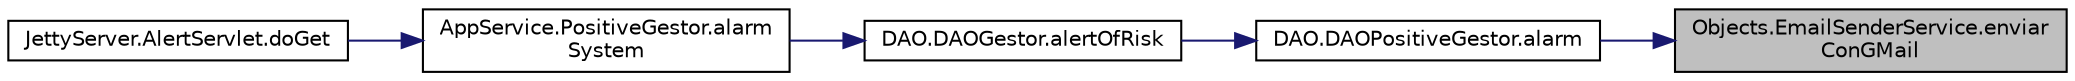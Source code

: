 digraph "Objects.EmailSenderService.enviarConGMail"
{
 // LATEX_PDF_SIZE
  edge [fontname="Helvetica",fontsize="10",labelfontname="Helvetica",labelfontsize="10"];
  node [fontname="Helvetica",fontsize="10",shape=record];
  rankdir="RL";
  Node1 [label="Objects.EmailSenderService.enviar\lConGMail",height=0.2,width=0.4,color="black", fillcolor="grey75", style="filled", fontcolor="black",tooltip=" "];
  Node1 -> Node2 [dir="back",color="midnightblue",fontsize="10",style="solid",fontname="Helvetica"];
  Node2 [label="DAO.DAOPositiveGestor.alarm",height=0.2,width=0.4,color="black", fillcolor="white", style="filled",URL="$class_d_a_o_1_1_d_a_o_positive_gestor.html#a827b0b923e9d2cdec28e43a08b3193ca",tooltip=" "];
  Node2 -> Node3 [dir="back",color="midnightblue",fontsize="10",style="solid",fontname="Helvetica"];
  Node3 [label="DAO.DAOGestor.alertOfRisk",height=0.2,width=0.4,color="black", fillcolor="white", style="filled",URL="$class_d_a_o_1_1_d_a_o_gestor.html#a2805aab1cb1782a40a8ccc40ca30943e",tooltip=" "];
  Node3 -> Node4 [dir="back",color="midnightblue",fontsize="10",style="solid",fontname="Helvetica"];
  Node4 [label="AppService.PositiveGestor.alarm\lSystem",height=0.2,width=0.4,color="black", fillcolor="white", style="filled",URL="$class_app_service_1_1_positive_gestor.html#a70134df70c43573fd6b0fbaf67c1ddf7",tooltip=" "];
  Node4 -> Node5 [dir="back",color="midnightblue",fontsize="10",style="solid",fontname="Helvetica"];
  Node5 [label="JettyServer.AlertServlet.doGet",height=0.2,width=0.4,color="black", fillcolor="white", style="filled",URL="$class_jetty_server_1_1_alert_servlet.html#a4bda0b96c8b0764d23644fd17b31b68e",tooltip=" "];
}
